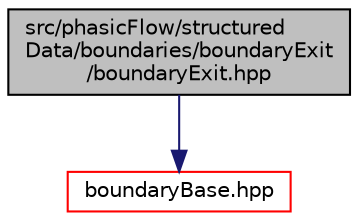 digraph "src/phasicFlow/structuredData/boundaries/boundaryExit/boundaryExit.hpp"
{
 // LATEX_PDF_SIZE
  edge [fontname="Helvetica",fontsize="10",labelfontname="Helvetica",labelfontsize="10"];
  node [fontname="Helvetica",fontsize="10",shape=record];
  Node1 [label="src/phasicFlow/structured\lData/boundaries/boundaryExit\l/boundaryExit.hpp",height=0.2,width=0.4,color="black", fillcolor="grey75", style="filled", fontcolor="black",tooltip=" "];
  Node1 -> Node2 [color="midnightblue",fontsize="10",style="solid",fontname="Helvetica"];
  Node2 [label="boundaryBase.hpp",height=0.2,width=0.4,color="red", fillcolor="white", style="filled",URL="$boundaryBase_8hpp.html",tooltip=" "];
}
